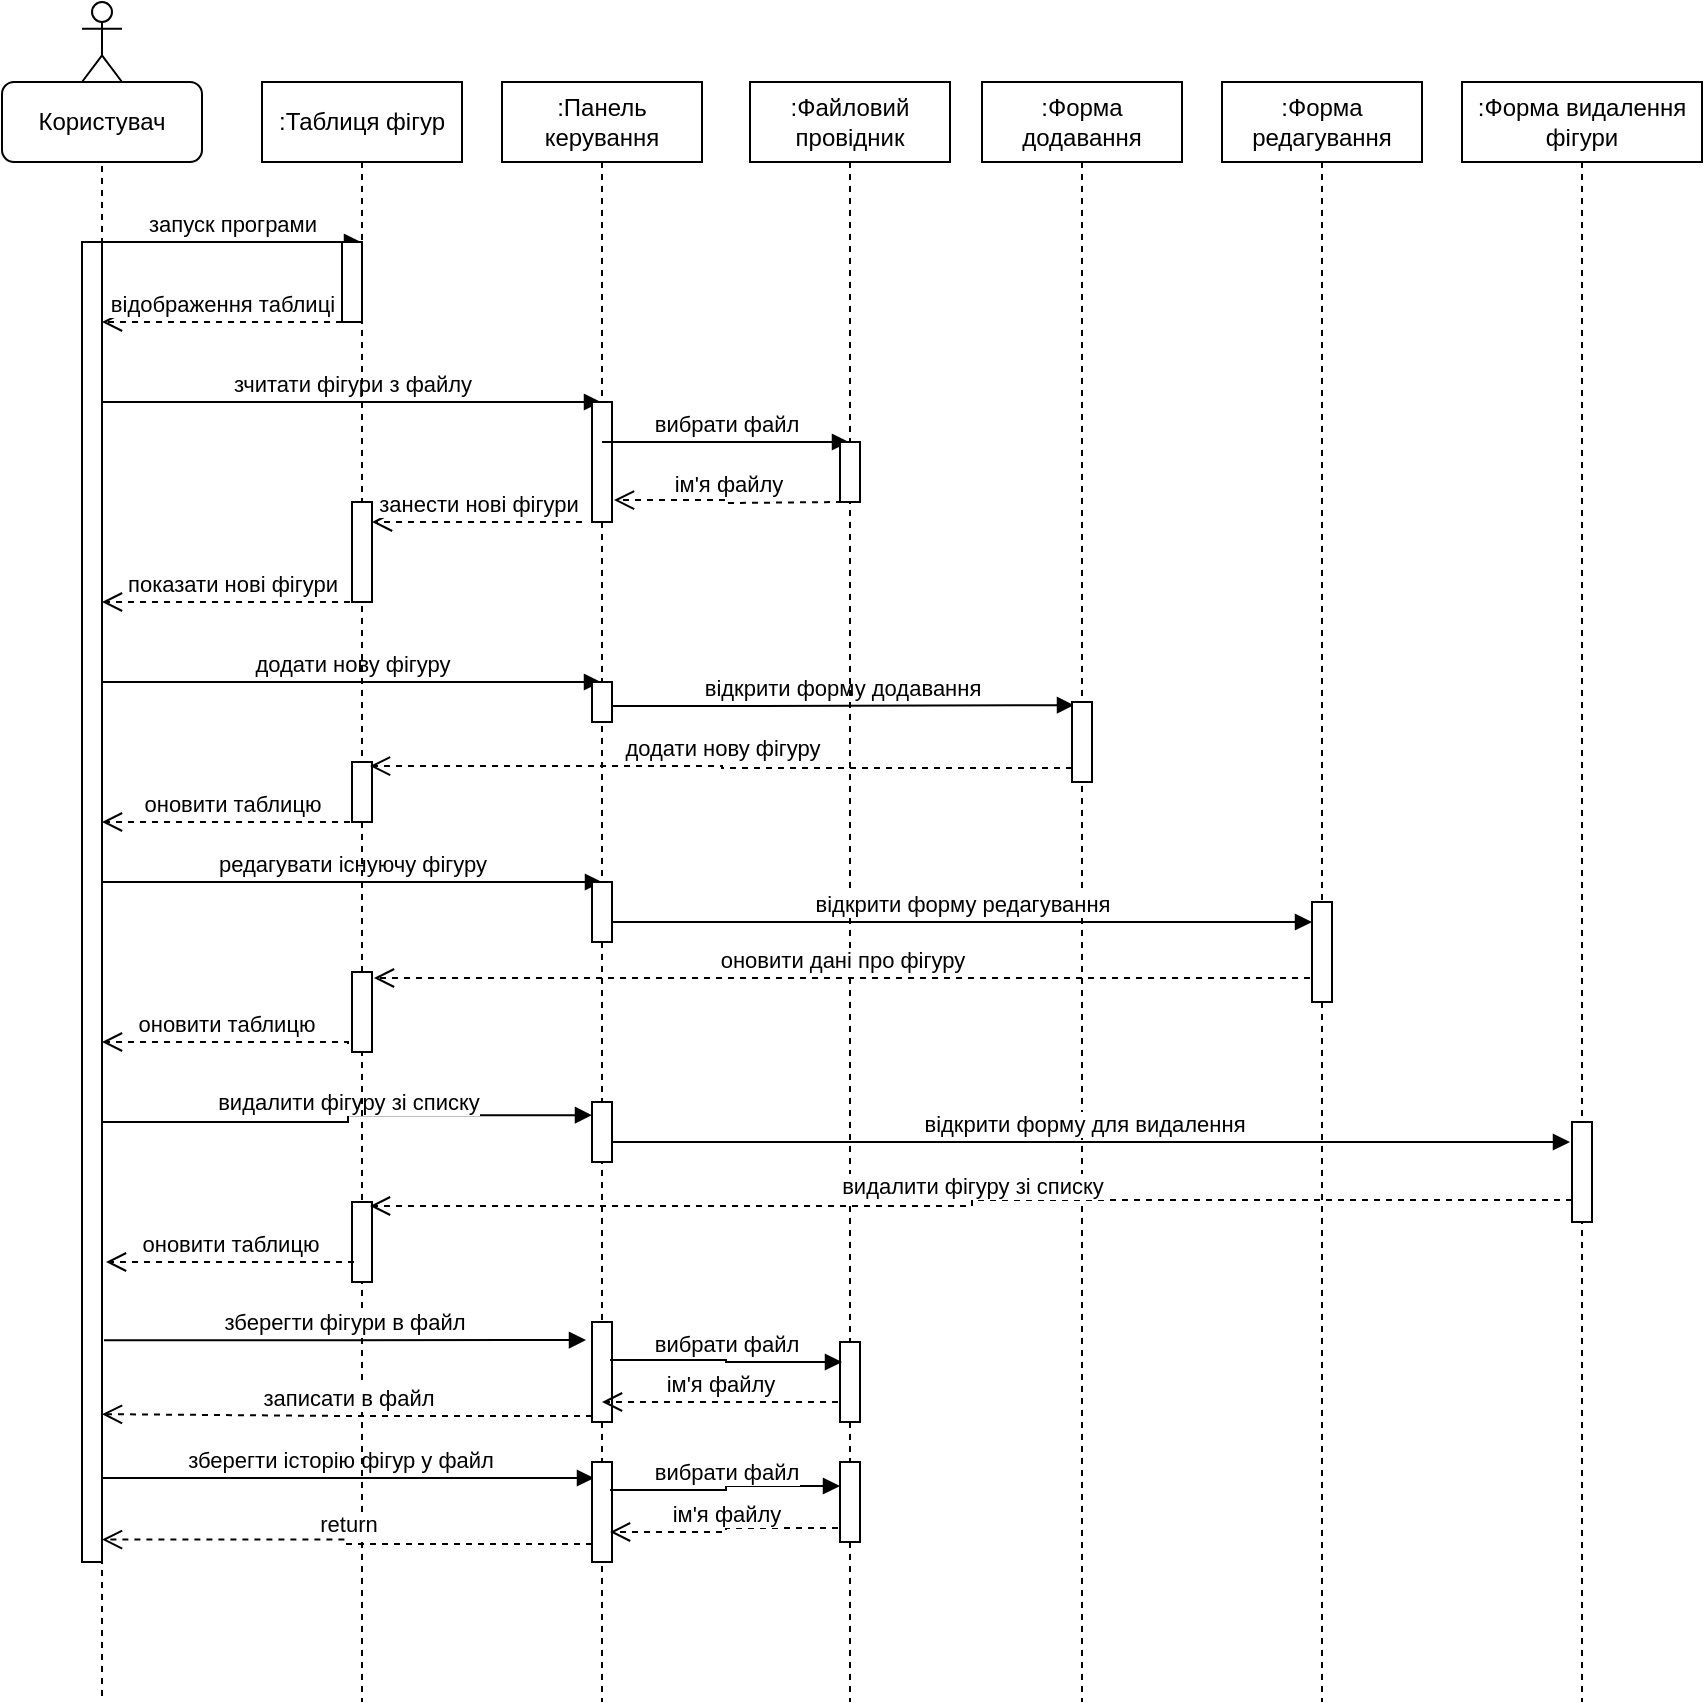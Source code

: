 <mxfile version="15.4.0" type="device"><diagram id="9lmkOi9dwpgJattqEXUs" name="Page-1"><mxGraphModel dx="896" dy="672" grid="1" gridSize="10" guides="1" tooltips="1" connect="1" arrows="1" fold="1" page="1" pageScale="1" pageWidth="827" pageHeight="1169" math="0" shadow="0"><root><mxCell id="0"/><mxCell id="1" parent="0"/><mxCell id="BDNzR7CmAzMI-Usn--E4-10" value="" style="shape=umlLifeline;participant=umlActor;perimeter=lifelinePerimeter;whiteSpace=wrap;html=1;container=1;collapsible=0;recursiveResize=0;verticalAlign=top;spacingTop=36;outlineConnect=0;" vertex="1" parent="1"><mxGeometry x="80" y="100" width="20" height="850" as="geometry"/></mxCell><mxCell id="BDNzR7CmAzMI-Usn--E4-17" value="" style="html=1;points=[];perimeter=orthogonalPerimeter;" vertex="1" parent="BDNzR7CmAzMI-Usn--E4-10"><mxGeometry y="120" width="10" height="660" as="geometry"/></mxCell><mxCell id="BDNzR7CmAzMI-Usn--E4-18" value="запуск програми" style="html=1;verticalAlign=bottom;endArrow=block;rounded=0;edgeStyle=orthogonalEdgeStyle;" edge="1" parent="BDNzR7CmAzMI-Usn--E4-10" target="BDNzR7CmAzMI-Usn--E4-12"><mxGeometry width="80" relative="1" as="geometry"><mxPoint x="10" y="120" as="sourcePoint"/><mxPoint x="90" y="120" as="targetPoint"/><Array as="points"><mxPoint x="90" y="120"/><mxPoint x="90" y="120"/></Array></mxGeometry></mxCell><mxCell id="BDNzR7CmAzMI-Usn--E4-21" value="зчитати фігури з файлу" style="html=1;verticalAlign=bottom;endArrow=block;rounded=0;edgeStyle=orthogonalEdgeStyle;" edge="1" parent="BDNzR7CmAzMI-Usn--E4-10" target="BDNzR7CmAzMI-Usn--E4-11"><mxGeometry width="80" relative="1" as="geometry"><mxPoint x="10" y="200" as="sourcePoint"/><mxPoint x="90" y="200" as="targetPoint"/><Array as="points"><mxPoint x="190" y="200"/><mxPoint x="190" y="200"/></Array></mxGeometry></mxCell><mxCell id="BDNzR7CmAzMI-Usn--E4-30" value="додати нову фігуру" style="html=1;verticalAlign=bottom;endArrow=block;rounded=0;edgeStyle=orthogonalEdgeStyle;" edge="1" parent="BDNzR7CmAzMI-Usn--E4-10" target="BDNzR7CmAzMI-Usn--E4-11"><mxGeometry width="80" relative="1" as="geometry"><mxPoint x="10" y="340" as="sourcePoint"/><mxPoint x="90" y="340" as="targetPoint"/><Array as="points"><mxPoint x="180" y="340"/><mxPoint x="180" y="340"/></Array></mxGeometry></mxCell><mxCell id="BDNzR7CmAzMI-Usn--E4-41" value="редагувати існуючу фігуру" style="html=1;verticalAlign=bottom;endArrow=block;rounded=0;edgeStyle=orthogonalEdgeStyle;entryX=0.5;entryY=0;entryDx=0;entryDy=0;entryPerimeter=0;" edge="1" parent="BDNzR7CmAzMI-Usn--E4-10" target="BDNzR7CmAzMI-Usn--E4-40"><mxGeometry width="80" relative="1" as="geometry"><mxPoint x="10" y="440" as="sourcePoint"/><mxPoint x="90" y="440" as="targetPoint"/><Array as="points"><mxPoint x="260" y="440"/></Array></mxGeometry></mxCell><mxCell id="BDNzR7CmAzMI-Usn--E4-49" value="видалити фігуру зі списку" style="html=1;verticalAlign=bottom;endArrow=block;rounded=0;edgeStyle=orthogonalEdgeStyle;entryX=0;entryY=0.22;entryDx=0;entryDy=0;entryPerimeter=0;" edge="1" parent="BDNzR7CmAzMI-Usn--E4-10" target="BDNzR7CmAzMI-Usn--E4-48"><mxGeometry width="80" relative="1" as="geometry"><mxPoint x="10" y="560" as="sourcePoint"/><mxPoint x="90" y="560" as="targetPoint"/><Array as="points"><mxPoint x="133" y="560"/><mxPoint x="133" y="557"/></Array></mxGeometry></mxCell><mxCell id="BDNzR7CmAzMI-Usn--E4-63" value="зберегти історію фігур у файл" style="html=1;verticalAlign=bottom;endArrow=block;rounded=0;edgeStyle=orthogonalEdgeStyle;entryX=0.1;entryY=0.16;entryDx=0;entryDy=0;entryPerimeter=0;" edge="1" parent="BDNzR7CmAzMI-Usn--E4-10" target="BDNzR7CmAzMI-Usn--E4-62"><mxGeometry width="80" relative="1" as="geometry"><mxPoint x="10" y="730" as="sourcePoint"/><mxPoint x="90" y="730" as="targetPoint"/><Array as="points"><mxPoint x="10" y="738"/></Array></mxGeometry></mxCell><mxCell id="BDNzR7CmAzMI-Usn--E4-1" value="Користувач" style="rounded=1;whiteSpace=wrap;html=1;" vertex="1" parent="1"><mxGeometry x="40" y="140" width="100" height="40" as="geometry"/></mxCell><mxCell id="BDNzR7CmAzMI-Usn--E4-11" value=":Панель керування" style="shape=umlLifeline;perimeter=lifelinePerimeter;whiteSpace=wrap;html=1;container=1;collapsible=0;recursiveResize=0;outlineConnect=0;" vertex="1" parent="1"><mxGeometry x="290" y="140" width="100" height="810" as="geometry"/></mxCell><mxCell id="BDNzR7CmAzMI-Usn--E4-22" value="" style="html=1;points=[];perimeter=orthogonalPerimeter;" vertex="1" parent="BDNzR7CmAzMI-Usn--E4-11"><mxGeometry x="45" y="160" width="10" height="60" as="geometry"/></mxCell><mxCell id="BDNzR7CmAzMI-Usn--E4-23" value="вибрати файл" style="html=1;verticalAlign=bottom;endArrow=block;rounded=0;edgeStyle=orthogonalEdgeStyle;" edge="1" parent="BDNzR7CmAzMI-Usn--E4-11" target="BDNzR7CmAzMI-Usn--E4-13"><mxGeometry width="80" relative="1" as="geometry"><mxPoint x="50" y="180" as="sourcePoint"/><mxPoint x="140" y="180" as="targetPoint"/><Array as="points"><mxPoint x="130" y="180"/><mxPoint x="130" y="180"/></Array></mxGeometry></mxCell><mxCell id="BDNzR7CmAzMI-Usn--E4-25" value="ім'я файлу" style="html=1;verticalAlign=bottom;endArrow=open;dashed=1;endSize=8;rounded=0;edgeStyle=orthogonalEdgeStyle;entryX=1.1;entryY=0.817;entryDx=0;entryDy=0;entryPerimeter=0;" edge="1" parent="BDNzR7CmAzMI-Usn--E4-11" target="BDNzR7CmAzMI-Usn--E4-22"><mxGeometry relative="1" as="geometry"><mxPoint x="170" y="210" as="sourcePoint"/><mxPoint x="90" y="210" as="targetPoint"/></mxGeometry></mxCell><mxCell id="BDNzR7CmAzMI-Usn--E4-31" value="" style="html=1;points=[];perimeter=orthogonalPerimeter;" vertex="1" parent="BDNzR7CmAzMI-Usn--E4-11"><mxGeometry x="45" y="300" width="10" height="20" as="geometry"/></mxCell><mxCell id="BDNzR7CmAzMI-Usn--E4-33" value="відкрити форму додавання" style="html=1;verticalAlign=bottom;endArrow=block;rounded=0;edgeStyle=orthogonalEdgeStyle;entryX=0.1;entryY=0.04;entryDx=0;entryDy=0;entryPerimeter=0;" edge="1" parent="BDNzR7CmAzMI-Usn--E4-11" target="BDNzR7CmAzMI-Usn--E4-32"><mxGeometry width="80" relative="1" as="geometry"><mxPoint x="55" y="312" as="sourcePoint"/><mxPoint x="135" y="310" as="targetPoint"/><Array as="points"><mxPoint x="110" y="312"/><mxPoint x="110" y="312"/></Array></mxGeometry></mxCell><mxCell id="BDNzR7CmAzMI-Usn--E4-40" value="" style="html=1;points=[];perimeter=orthogonalPerimeter;" vertex="1" parent="BDNzR7CmAzMI-Usn--E4-11"><mxGeometry x="45" y="400" width="10" height="30" as="geometry"/></mxCell><mxCell id="BDNzR7CmAzMI-Usn--E4-48" value="" style="html=1;points=[];perimeter=orthogonalPerimeter;" vertex="1" parent="BDNzR7CmAzMI-Usn--E4-11"><mxGeometry x="45" y="510" width="10" height="30" as="geometry"/></mxCell><mxCell id="BDNzR7CmAzMI-Usn--E4-56" value="" style="html=1;points=[];perimeter=orthogonalPerimeter;" vertex="1" parent="BDNzR7CmAzMI-Usn--E4-11"><mxGeometry x="45" y="620" width="10" height="50" as="geometry"/></mxCell><mxCell id="BDNzR7CmAzMI-Usn--E4-62" value="" style="html=1;points=[];perimeter=orthogonalPerimeter;" vertex="1" parent="BDNzR7CmAzMI-Usn--E4-11"><mxGeometry x="45" y="690" width="10" height="50" as="geometry"/></mxCell><mxCell id="BDNzR7CmAzMI-Usn--E4-12" value=":Таблиця фігур" style="shape=umlLifeline;perimeter=lifelinePerimeter;whiteSpace=wrap;html=1;container=1;collapsible=0;recursiveResize=0;outlineConnect=0;" vertex="1" parent="1"><mxGeometry x="170" y="140" width="100" height="810" as="geometry"/></mxCell><mxCell id="BDNzR7CmAzMI-Usn--E4-19" value="" style="html=1;points=[];perimeter=orthogonalPerimeter;" vertex="1" parent="BDNzR7CmAzMI-Usn--E4-12"><mxGeometry x="40" y="80" width="10" height="40" as="geometry"/></mxCell><mxCell id="BDNzR7CmAzMI-Usn--E4-26" value="занести нові фігури" style="html=1;verticalAlign=bottom;endArrow=open;dashed=1;endSize=8;rounded=0;edgeStyle=orthogonalEdgeStyle;" edge="1" parent="BDNzR7CmAzMI-Usn--E4-12" target="BDNzR7CmAzMI-Usn--E4-27"><mxGeometry relative="1" as="geometry"><mxPoint x="160" y="220" as="sourcePoint"/><mxPoint x="80" y="220" as="targetPoint"/><Array as="points"><mxPoint x="80" y="220"/><mxPoint x="80" y="220"/></Array></mxGeometry></mxCell><mxCell id="BDNzR7CmAzMI-Usn--E4-27" value="" style="html=1;points=[];perimeter=orthogonalPerimeter;" vertex="1" parent="BDNzR7CmAzMI-Usn--E4-12"><mxGeometry x="45" y="210" width="10" height="50" as="geometry"/></mxCell><mxCell id="BDNzR7CmAzMI-Usn--E4-35" value="" style="html=1;points=[];perimeter=orthogonalPerimeter;" vertex="1" parent="BDNzR7CmAzMI-Usn--E4-12"><mxGeometry x="45" y="340" width="10" height="30" as="geometry"/></mxCell><mxCell id="BDNzR7CmAzMI-Usn--E4-45" value="" style="html=1;points=[];perimeter=orthogonalPerimeter;" vertex="1" parent="BDNzR7CmAzMI-Usn--E4-12"><mxGeometry x="45" y="445" width="10" height="40" as="geometry"/></mxCell><mxCell id="BDNzR7CmAzMI-Usn--E4-52" value="" style="html=1;points=[];perimeter=orthogonalPerimeter;" vertex="1" parent="BDNzR7CmAzMI-Usn--E4-12"><mxGeometry x="45" y="560" width="10" height="40" as="geometry"/></mxCell><mxCell id="BDNzR7CmAzMI-Usn--E4-13" value=":Файловий провідник" style="shape=umlLifeline;perimeter=lifelinePerimeter;whiteSpace=wrap;html=1;container=1;collapsible=0;recursiveResize=0;outlineConnect=0;" vertex="1" parent="1"><mxGeometry x="414" y="140" width="100" height="810" as="geometry"/></mxCell><mxCell id="BDNzR7CmAzMI-Usn--E4-39" value="" style="html=1;points=[];perimeter=orthogonalPerimeter;" vertex="1" parent="BDNzR7CmAzMI-Usn--E4-13"><mxGeometry x="45" y="180" width="10" height="30" as="geometry"/></mxCell><mxCell id="BDNzR7CmAzMI-Usn--E4-58" value="" style="html=1;points=[];perimeter=orthogonalPerimeter;" vertex="1" parent="BDNzR7CmAzMI-Usn--E4-13"><mxGeometry x="45" y="630" width="10" height="40" as="geometry"/></mxCell><mxCell id="BDNzR7CmAzMI-Usn--E4-64" value="" style="html=1;points=[];perimeter=orthogonalPerimeter;" vertex="1" parent="BDNzR7CmAzMI-Usn--E4-13"><mxGeometry x="45" y="690" width="10" height="40" as="geometry"/></mxCell><mxCell id="BDNzR7CmAzMI-Usn--E4-14" value=":Форма додавання" style="shape=umlLifeline;perimeter=lifelinePerimeter;whiteSpace=wrap;html=1;container=1;collapsible=0;recursiveResize=0;outlineConnect=0;" vertex="1" parent="1"><mxGeometry x="530" y="140" width="100" height="810" as="geometry"/></mxCell><mxCell id="BDNzR7CmAzMI-Usn--E4-32" value="" style="html=1;points=[];perimeter=orthogonalPerimeter;" vertex="1" parent="BDNzR7CmAzMI-Usn--E4-14"><mxGeometry x="45" y="310" width="10" height="40" as="geometry"/></mxCell><mxCell id="BDNzR7CmAzMI-Usn--E4-15" value=":Форма редагування" style="shape=umlLifeline;perimeter=lifelinePerimeter;whiteSpace=wrap;html=1;container=1;collapsible=0;recursiveResize=0;outlineConnect=0;" vertex="1" parent="1"><mxGeometry x="650" y="140" width="100" height="810" as="geometry"/></mxCell><mxCell id="BDNzR7CmAzMI-Usn--E4-42" value="" style="html=1;points=[];perimeter=orthogonalPerimeter;" vertex="1" parent="BDNzR7CmAzMI-Usn--E4-15"><mxGeometry x="45" y="410" width="10" height="50" as="geometry"/></mxCell><mxCell id="BDNzR7CmAzMI-Usn--E4-16" value=":Форма видалення фігури" style="shape=umlLifeline;perimeter=lifelinePerimeter;whiteSpace=wrap;html=1;container=1;collapsible=0;recursiveResize=0;outlineConnect=0;" vertex="1" parent="1"><mxGeometry x="770" y="140" width="120" height="810" as="geometry"/></mxCell><mxCell id="BDNzR7CmAzMI-Usn--E4-50" value="" style="html=1;points=[];perimeter=orthogonalPerimeter;" vertex="1" parent="BDNzR7CmAzMI-Usn--E4-16"><mxGeometry x="55" y="520" width="10" height="50" as="geometry"/></mxCell><mxCell id="BDNzR7CmAzMI-Usn--E4-20" value="відображення таблиці" style="html=1;verticalAlign=bottom;endArrow=open;dashed=1;endSize=8;rounded=0;edgeStyle=orthogonalEdgeStyle;" edge="1" parent="1"><mxGeometry relative="1" as="geometry"><mxPoint x="210" y="260" as="sourcePoint"/><mxPoint x="90" y="260" as="targetPoint"/><Array as="points"><mxPoint x="90" y="260"/></Array></mxGeometry></mxCell><mxCell id="BDNzR7CmAzMI-Usn--E4-29" value="показати нові фігури" style="html=1;verticalAlign=bottom;endArrow=open;dashed=1;endSize=8;rounded=0;edgeStyle=orthogonalEdgeStyle;" edge="1" parent="1" target="BDNzR7CmAzMI-Usn--E4-10"><mxGeometry relative="1" as="geometry"><mxPoint x="220" y="400" as="sourcePoint"/><mxPoint x="140" y="400" as="targetPoint"/><Array as="points"><mxPoint x="120" y="400"/><mxPoint x="120" y="400"/></Array></mxGeometry></mxCell><mxCell id="BDNzR7CmAzMI-Usn--E4-37" value="додати нову фігуру" style="html=1;verticalAlign=bottom;endArrow=open;dashed=1;endSize=8;rounded=0;edgeStyle=orthogonalEdgeStyle;entryX=0.9;entryY=0.067;entryDx=0;entryDy=0;entryPerimeter=0;exitX=0;exitY=0.825;exitDx=0;exitDy=0;exitPerimeter=0;" edge="1" parent="1" source="BDNzR7CmAzMI-Usn--E4-32" target="BDNzR7CmAzMI-Usn--E4-35"><mxGeometry relative="1" as="geometry"><mxPoint x="580" y="480" as="sourcePoint"/><mxPoint x="500" y="480" as="targetPoint"/></mxGeometry></mxCell><mxCell id="BDNzR7CmAzMI-Usn--E4-38" value="оновити таблицю" style="html=1;verticalAlign=bottom;endArrow=open;dashed=1;endSize=8;rounded=0;edgeStyle=orthogonalEdgeStyle;" edge="1" parent="1" target="BDNzR7CmAzMI-Usn--E4-10"><mxGeometry relative="1" as="geometry"><mxPoint x="220" y="510" as="sourcePoint"/><mxPoint x="140" y="510" as="targetPoint"/><Array as="points"><mxPoint x="120" y="510"/><mxPoint x="120" y="510"/></Array></mxGeometry></mxCell><mxCell id="BDNzR7CmAzMI-Usn--E4-44" value="відкрити форму редагування" style="html=1;verticalAlign=bottom;endArrow=block;rounded=0;edgeStyle=orthogonalEdgeStyle;exitX=1;exitY=0.667;exitDx=0;exitDy=0;exitPerimeter=0;entryX=0;entryY=0.2;entryDx=0;entryDy=0;entryPerimeter=0;" edge="1" parent="1" source="BDNzR7CmAzMI-Usn--E4-40" target="BDNzR7CmAzMI-Usn--E4-42"><mxGeometry width="80" relative="1" as="geometry"><mxPoint x="350" y="560" as="sourcePoint"/><mxPoint x="430" y="560" as="targetPoint"/></mxGeometry></mxCell><mxCell id="BDNzR7CmAzMI-Usn--E4-46" value="оновити дані про фігуру" style="html=1;verticalAlign=bottom;endArrow=open;dashed=1;endSize=8;rounded=0;edgeStyle=orthogonalEdgeStyle;exitX=-0.1;exitY=0.76;exitDx=0;exitDy=0;exitPerimeter=0;entryX=1.1;entryY=0.075;entryDx=0;entryDy=0;entryPerimeter=0;" edge="1" parent="1" source="BDNzR7CmAzMI-Usn--E4-42" target="BDNzR7CmAzMI-Usn--E4-45"><mxGeometry relative="1" as="geometry"><mxPoint x="700" y="590" as="sourcePoint"/><mxPoint x="620" y="590" as="targetPoint"/></mxGeometry></mxCell><mxCell id="BDNzR7CmAzMI-Usn--E4-47" value="оновити таблицю" style="html=1;verticalAlign=bottom;endArrow=open;dashed=1;endSize=8;rounded=0;edgeStyle=orthogonalEdgeStyle;exitX=-0.2;exitY=0.9;exitDx=0;exitDy=0;exitPerimeter=0;" edge="1" parent="1" source="BDNzR7CmAzMI-Usn--E4-45" target="BDNzR7CmAzMI-Usn--E4-10"><mxGeometry relative="1" as="geometry"><mxPoint x="210" y="620" as="sourcePoint"/><mxPoint x="140" y="620" as="targetPoint"/><Array as="points"><mxPoint x="213" y="620"/></Array></mxGeometry></mxCell><mxCell id="BDNzR7CmAzMI-Usn--E4-51" value="відкрити форму для видалення" style="html=1;verticalAlign=bottom;endArrow=block;rounded=0;edgeStyle=orthogonalEdgeStyle;exitX=1;exitY=0.4;exitDx=0;exitDy=0;exitPerimeter=0;entryX=-0.1;entryY=0.2;entryDx=0;entryDy=0;entryPerimeter=0;" edge="1" parent="1" source="BDNzR7CmAzMI-Usn--E4-48" target="BDNzR7CmAzMI-Usn--E4-50"><mxGeometry width="80" relative="1" as="geometry"><mxPoint x="350" y="670" as="sourcePoint"/><mxPoint x="430" y="670" as="targetPoint"/><Array as="points"><mxPoint x="345" y="670"/></Array></mxGeometry></mxCell><mxCell id="BDNzR7CmAzMI-Usn--E4-53" value="видалити фігуру зі списку" style="html=1;verticalAlign=bottom;endArrow=open;dashed=1;endSize=8;rounded=0;edgeStyle=orthogonalEdgeStyle;exitX=0;exitY=0.78;exitDx=0;exitDy=0;exitPerimeter=0;entryX=0.9;entryY=0.05;entryDx=0;entryDy=0;entryPerimeter=0;" edge="1" parent="1" source="BDNzR7CmAzMI-Usn--E4-50" target="BDNzR7CmAzMI-Usn--E4-52"><mxGeometry relative="1" as="geometry"><mxPoint x="820" y="700" as="sourcePoint"/><mxPoint x="740" y="700" as="targetPoint"/></mxGeometry></mxCell><mxCell id="BDNzR7CmAzMI-Usn--E4-54" value="оновити таблицю" style="html=1;verticalAlign=bottom;endArrow=open;dashed=1;endSize=8;rounded=0;edgeStyle=orthogonalEdgeStyle;exitX=0.1;exitY=0.75;exitDx=0;exitDy=0;exitPerimeter=0;" edge="1" parent="1" source="BDNzR7CmAzMI-Usn--E4-52"><mxGeometry relative="1" as="geometry"><mxPoint x="210" y="730" as="sourcePoint"/><mxPoint x="92" y="730" as="targetPoint"/><Array as="points"><mxPoint x="92" y="730"/></Array></mxGeometry></mxCell><mxCell id="BDNzR7CmAzMI-Usn--E4-57" value="зберегти фігури в файл" style="html=1;verticalAlign=bottom;endArrow=block;rounded=0;edgeStyle=orthogonalEdgeStyle;exitX=1.1;exitY=0.832;exitDx=0;exitDy=0;exitPerimeter=0;entryX=-0.3;entryY=0.18;entryDx=0;entryDy=0;entryPerimeter=0;" edge="1" parent="1" source="BDNzR7CmAzMI-Usn--E4-17" target="BDNzR7CmAzMI-Usn--E4-56"><mxGeometry width="80" relative="1" as="geometry"><mxPoint x="110" y="770" as="sourcePoint"/><mxPoint x="190" y="770" as="targetPoint"/></mxGeometry></mxCell><mxCell id="BDNzR7CmAzMI-Usn--E4-59" value="вибрати файл" style="html=1;verticalAlign=bottom;endArrow=block;rounded=0;edgeStyle=orthogonalEdgeStyle;entryX=0.1;entryY=0.25;entryDx=0;entryDy=0;entryPerimeter=0;exitX=0.9;exitY=0.38;exitDx=0;exitDy=0;exitPerimeter=0;" edge="1" parent="1" source="BDNzR7CmAzMI-Usn--E4-56" target="BDNzR7CmAzMI-Usn--E4-58"><mxGeometry width="80" relative="1" as="geometry"><mxPoint x="350" y="780" as="sourcePoint"/><mxPoint x="430" y="780" as="targetPoint"/></mxGeometry></mxCell><mxCell id="BDNzR7CmAzMI-Usn--E4-60" value="ім'я файлу" style="html=1;verticalAlign=bottom;endArrow=open;dashed=1;endSize=8;rounded=0;edgeStyle=orthogonalEdgeStyle;exitX=-0.1;exitY=0.75;exitDx=0;exitDy=0;exitPerimeter=0;entryX=0.5;entryY=0.8;entryDx=0;entryDy=0;entryPerimeter=0;" edge="1" parent="1" source="BDNzR7CmAzMI-Usn--E4-58" target="BDNzR7CmAzMI-Usn--E4-56"><mxGeometry relative="1" as="geometry"><mxPoint x="460" y="800" as="sourcePoint"/><mxPoint x="380" y="800" as="targetPoint"/></mxGeometry></mxCell><mxCell id="BDNzR7CmAzMI-Usn--E4-61" value="записати в файл" style="html=1;verticalAlign=bottom;endArrow=open;dashed=1;endSize=8;rounded=0;edgeStyle=orthogonalEdgeStyle;exitX=0;exitY=0.94;exitDx=0;exitDy=0;exitPerimeter=0;entryX=1;entryY=0.888;entryDx=0;entryDy=0;entryPerimeter=0;" edge="1" parent="1" source="BDNzR7CmAzMI-Usn--E4-56" target="BDNzR7CmAzMI-Usn--E4-17"><mxGeometry relative="1" as="geometry"><mxPoint x="330" y="810" as="sourcePoint"/><mxPoint x="250" y="810" as="targetPoint"/></mxGeometry></mxCell><mxCell id="BDNzR7CmAzMI-Usn--E4-65" value="вибрати файл" style="html=1;verticalAlign=bottom;endArrow=block;rounded=0;edgeStyle=orthogonalEdgeStyle;exitX=0.9;exitY=0.28;exitDx=0;exitDy=0;exitPerimeter=0;entryX=0;entryY=0.3;entryDx=0;entryDy=0;entryPerimeter=0;" edge="1" parent="1" source="BDNzR7CmAzMI-Usn--E4-62" target="BDNzR7CmAzMI-Usn--E4-64"><mxGeometry width="80" relative="1" as="geometry"><mxPoint x="350" y="840" as="sourcePoint"/><mxPoint x="430" y="840" as="targetPoint"/></mxGeometry></mxCell><mxCell id="BDNzR7CmAzMI-Usn--E4-66" value="ім'я файлу" style="html=1;verticalAlign=bottom;endArrow=open;dashed=1;endSize=8;rounded=0;edgeStyle=orthogonalEdgeStyle;exitX=-0.1;exitY=0.825;exitDx=0;exitDy=0;exitPerimeter=0;entryX=0.9;entryY=0.7;entryDx=0;entryDy=0;entryPerimeter=0;" edge="1" parent="1" source="BDNzR7CmAzMI-Usn--E4-64" target="BDNzR7CmAzMI-Usn--E4-62"><mxGeometry relative="1" as="geometry"><mxPoint x="460" y="860" as="sourcePoint"/><mxPoint x="380" y="860" as="targetPoint"/></mxGeometry></mxCell><mxCell id="BDNzR7CmAzMI-Usn--E4-67" value="return" style="html=1;verticalAlign=bottom;endArrow=open;dashed=1;endSize=8;rounded=0;edgeStyle=orthogonalEdgeStyle;exitX=0;exitY=0.82;exitDx=0;exitDy=0;exitPerimeter=0;entryX=1;entryY=0.983;entryDx=0;entryDy=0;entryPerimeter=0;" edge="1" parent="1" source="BDNzR7CmAzMI-Usn--E4-62" target="BDNzR7CmAzMI-Usn--E4-17"><mxGeometry relative="1" as="geometry"><mxPoint x="330" y="870" as="sourcePoint"/><mxPoint x="250" y="870" as="targetPoint"/></mxGeometry></mxCell></root></mxGraphModel></diagram></mxfile>